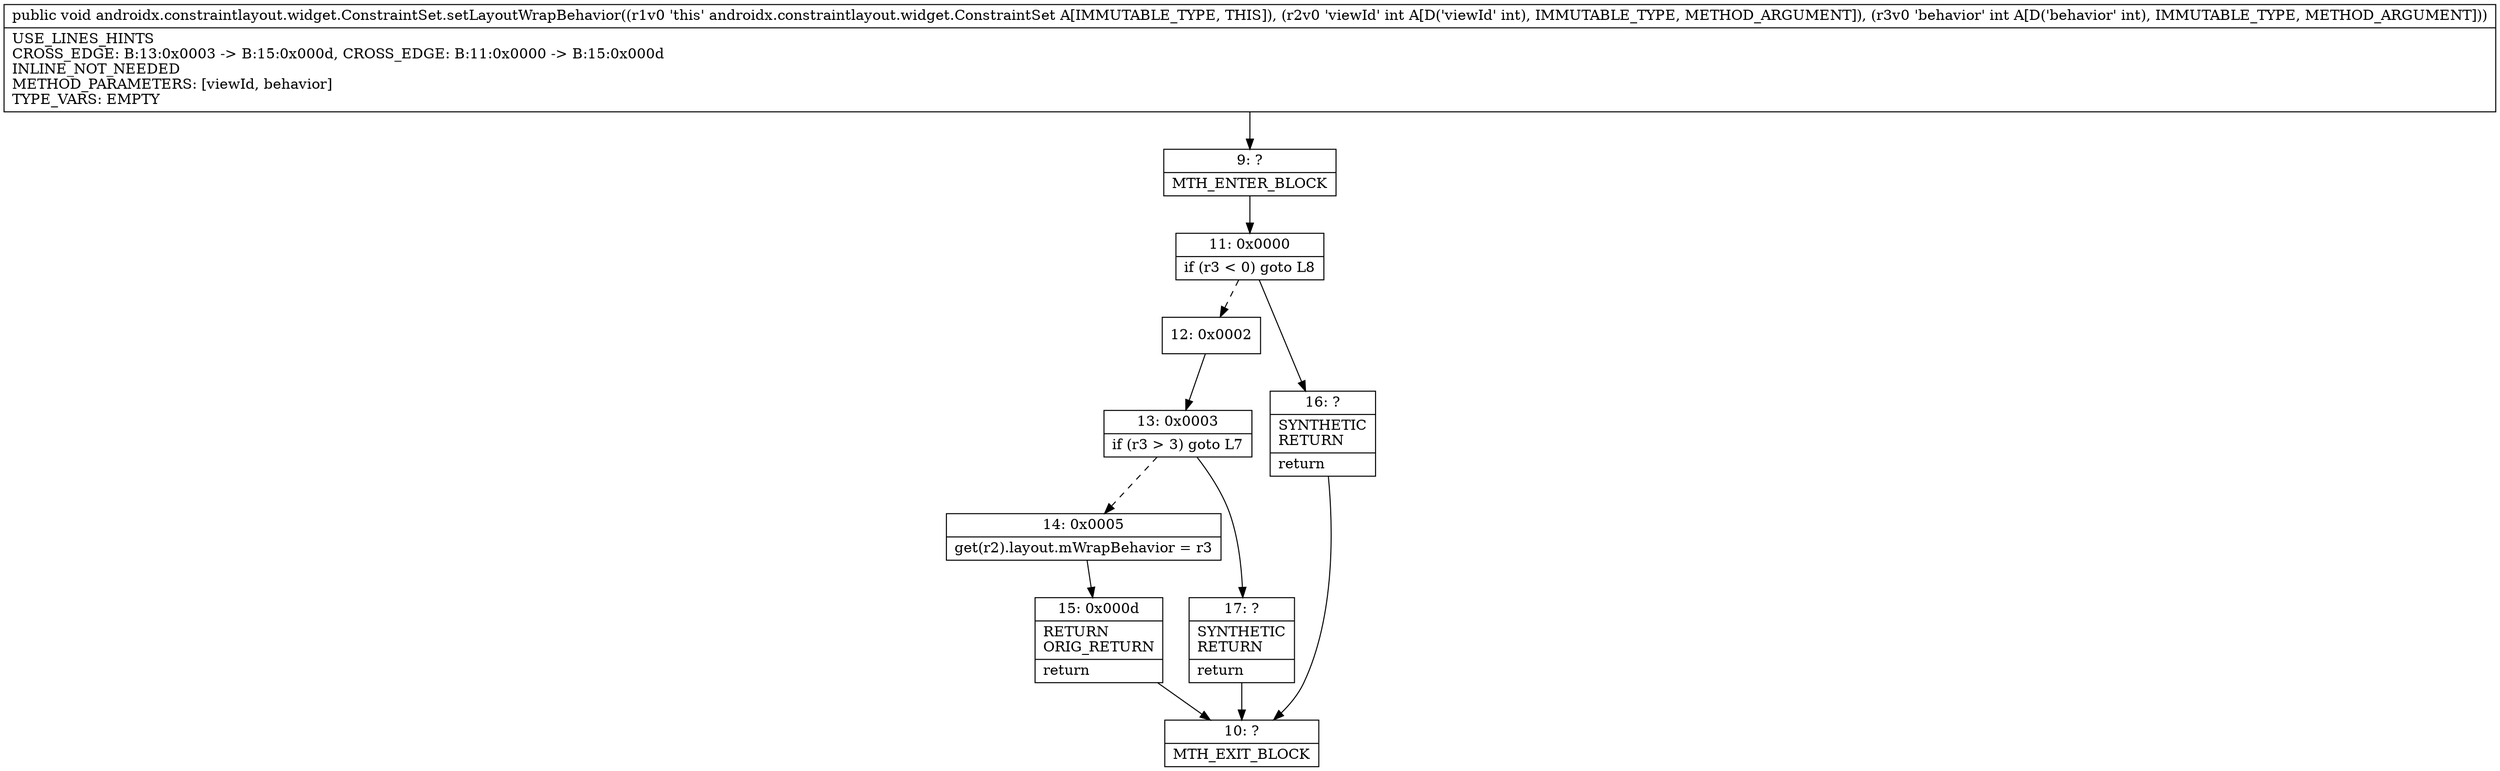 digraph "CFG forandroidx.constraintlayout.widget.ConstraintSet.setLayoutWrapBehavior(II)V" {
Node_9 [shape=record,label="{9\:\ ?|MTH_ENTER_BLOCK\l}"];
Node_11 [shape=record,label="{11\:\ 0x0000|if (r3 \< 0) goto L8\l}"];
Node_12 [shape=record,label="{12\:\ 0x0002}"];
Node_13 [shape=record,label="{13\:\ 0x0003|if (r3 \> 3) goto L7\l}"];
Node_14 [shape=record,label="{14\:\ 0x0005|get(r2).layout.mWrapBehavior = r3\l}"];
Node_15 [shape=record,label="{15\:\ 0x000d|RETURN\lORIG_RETURN\l|return\l}"];
Node_10 [shape=record,label="{10\:\ ?|MTH_EXIT_BLOCK\l}"];
Node_17 [shape=record,label="{17\:\ ?|SYNTHETIC\lRETURN\l|return\l}"];
Node_16 [shape=record,label="{16\:\ ?|SYNTHETIC\lRETURN\l|return\l}"];
MethodNode[shape=record,label="{public void androidx.constraintlayout.widget.ConstraintSet.setLayoutWrapBehavior((r1v0 'this' androidx.constraintlayout.widget.ConstraintSet A[IMMUTABLE_TYPE, THIS]), (r2v0 'viewId' int A[D('viewId' int), IMMUTABLE_TYPE, METHOD_ARGUMENT]), (r3v0 'behavior' int A[D('behavior' int), IMMUTABLE_TYPE, METHOD_ARGUMENT]))  | USE_LINES_HINTS\lCROSS_EDGE: B:13:0x0003 \-\> B:15:0x000d, CROSS_EDGE: B:11:0x0000 \-\> B:15:0x000d\lINLINE_NOT_NEEDED\lMETHOD_PARAMETERS: [viewId, behavior]\lTYPE_VARS: EMPTY\l}"];
MethodNode -> Node_9;Node_9 -> Node_11;
Node_11 -> Node_12[style=dashed];
Node_11 -> Node_16;
Node_12 -> Node_13;
Node_13 -> Node_14[style=dashed];
Node_13 -> Node_17;
Node_14 -> Node_15;
Node_15 -> Node_10;
Node_17 -> Node_10;
Node_16 -> Node_10;
}

